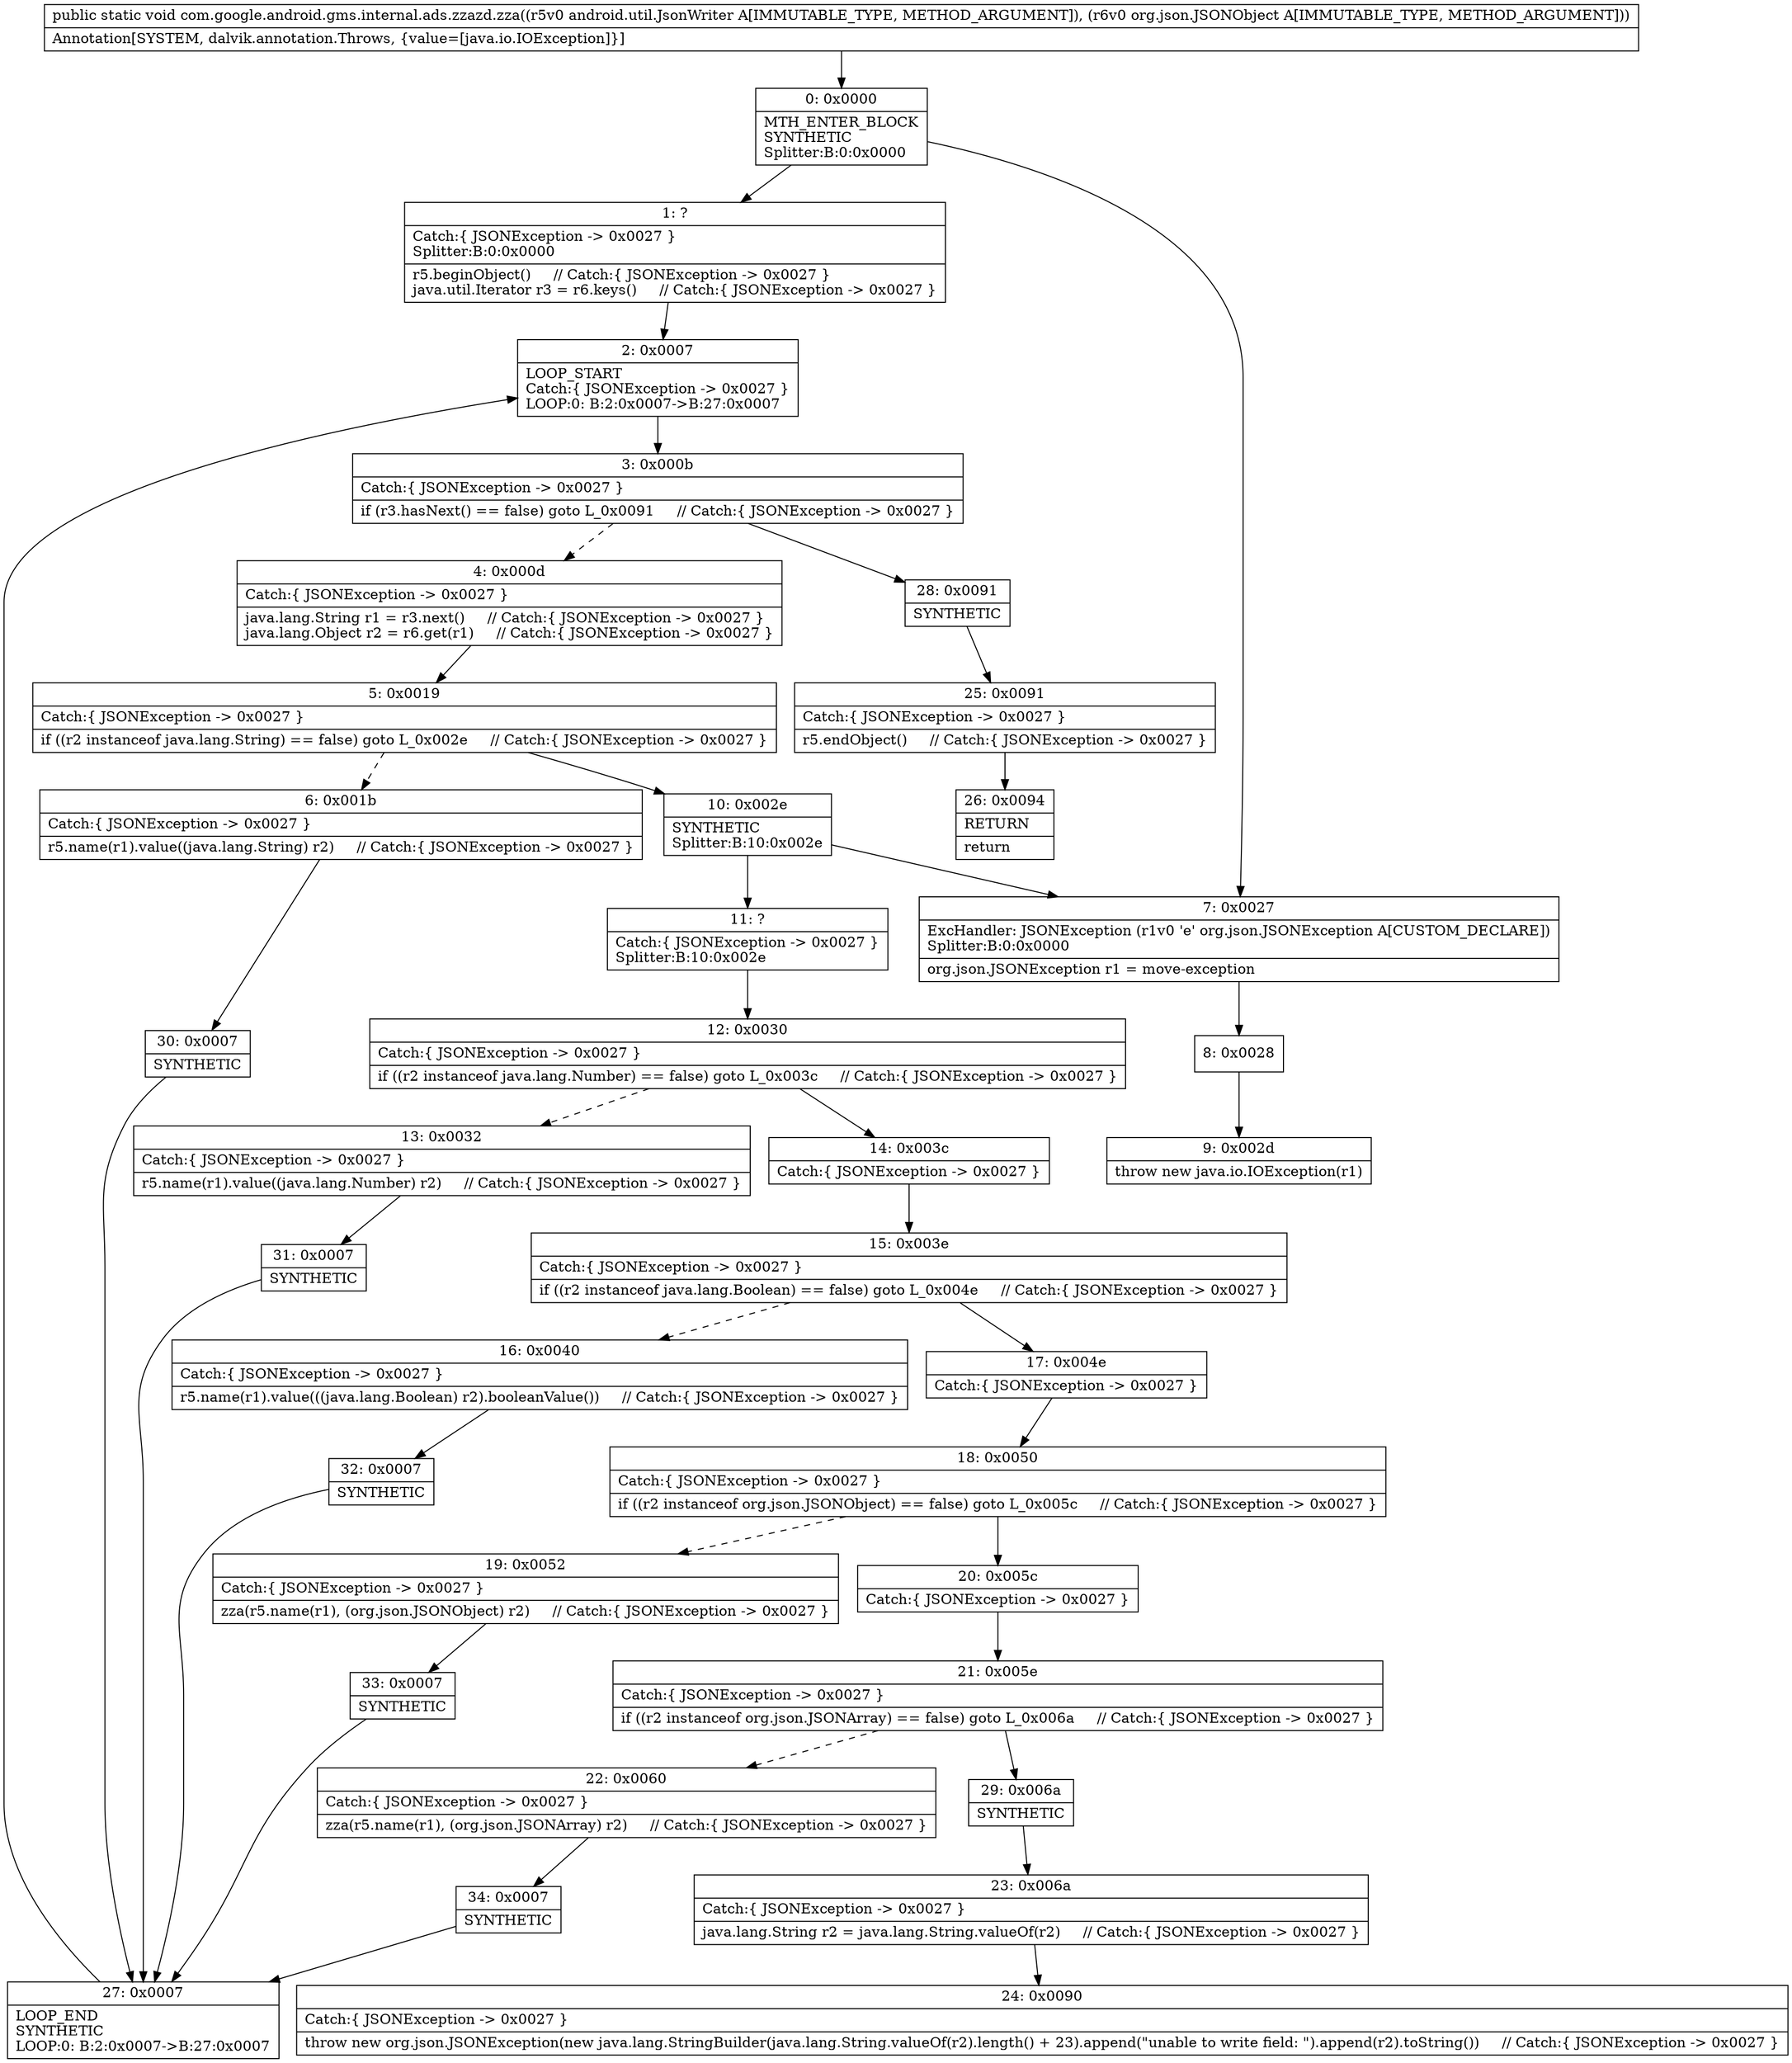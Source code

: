 digraph "CFG forcom.google.android.gms.internal.ads.zzazd.zza(Landroid\/util\/JsonWriter;Lorg\/json\/JSONObject;)V" {
Node_0 [shape=record,label="{0\:\ 0x0000|MTH_ENTER_BLOCK\lSYNTHETIC\lSplitter:B:0:0x0000\l}"];
Node_1 [shape=record,label="{1\:\ ?|Catch:\{ JSONException \-\> 0x0027 \}\lSplitter:B:0:0x0000\l|r5.beginObject()     \/\/ Catch:\{ JSONException \-\> 0x0027 \}\ljava.util.Iterator r3 = r6.keys()     \/\/ Catch:\{ JSONException \-\> 0x0027 \}\l}"];
Node_2 [shape=record,label="{2\:\ 0x0007|LOOP_START\lCatch:\{ JSONException \-\> 0x0027 \}\lLOOP:0: B:2:0x0007\-\>B:27:0x0007\l}"];
Node_3 [shape=record,label="{3\:\ 0x000b|Catch:\{ JSONException \-\> 0x0027 \}\l|if (r3.hasNext() == false) goto L_0x0091     \/\/ Catch:\{ JSONException \-\> 0x0027 \}\l}"];
Node_4 [shape=record,label="{4\:\ 0x000d|Catch:\{ JSONException \-\> 0x0027 \}\l|java.lang.String r1 = r3.next()     \/\/ Catch:\{ JSONException \-\> 0x0027 \}\ljava.lang.Object r2 = r6.get(r1)     \/\/ Catch:\{ JSONException \-\> 0x0027 \}\l}"];
Node_5 [shape=record,label="{5\:\ 0x0019|Catch:\{ JSONException \-\> 0x0027 \}\l|if ((r2 instanceof java.lang.String) == false) goto L_0x002e     \/\/ Catch:\{ JSONException \-\> 0x0027 \}\l}"];
Node_6 [shape=record,label="{6\:\ 0x001b|Catch:\{ JSONException \-\> 0x0027 \}\l|r5.name(r1).value((java.lang.String) r2)     \/\/ Catch:\{ JSONException \-\> 0x0027 \}\l}"];
Node_7 [shape=record,label="{7\:\ 0x0027|ExcHandler: JSONException (r1v0 'e' org.json.JSONException A[CUSTOM_DECLARE])\lSplitter:B:0:0x0000\l|org.json.JSONException r1 = move\-exception\l}"];
Node_8 [shape=record,label="{8\:\ 0x0028}"];
Node_9 [shape=record,label="{9\:\ 0x002d|throw new java.io.IOException(r1)\l}"];
Node_10 [shape=record,label="{10\:\ 0x002e|SYNTHETIC\lSplitter:B:10:0x002e\l}"];
Node_11 [shape=record,label="{11\:\ ?|Catch:\{ JSONException \-\> 0x0027 \}\lSplitter:B:10:0x002e\l}"];
Node_12 [shape=record,label="{12\:\ 0x0030|Catch:\{ JSONException \-\> 0x0027 \}\l|if ((r2 instanceof java.lang.Number) == false) goto L_0x003c     \/\/ Catch:\{ JSONException \-\> 0x0027 \}\l}"];
Node_13 [shape=record,label="{13\:\ 0x0032|Catch:\{ JSONException \-\> 0x0027 \}\l|r5.name(r1).value((java.lang.Number) r2)     \/\/ Catch:\{ JSONException \-\> 0x0027 \}\l}"];
Node_14 [shape=record,label="{14\:\ 0x003c|Catch:\{ JSONException \-\> 0x0027 \}\l}"];
Node_15 [shape=record,label="{15\:\ 0x003e|Catch:\{ JSONException \-\> 0x0027 \}\l|if ((r2 instanceof java.lang.Boolean) == false) goto L_0x004e     \/\/ Catch:\{ JSONException \-\> 0x0027 \}\l}"];
Node_16 [shape=record,label="{16\:\ 0x0040|Catch:\{ JSONException \-\> 0x0027 \}\l|r5.name(r1).value(((java.lang.Boolean) r2).booleanValue())     \/\/ Catch:\{ JSONException \-\> 0x0027 \}\l}"];
Node_17 [shape=record,label="{17\:\ 0x004e|Catch:\{ JSONException \-\> 0x0027 \}\l}"];
Node_18 [shape=record,label="{18\:\ 0x0050|Catch:\{ JSONException \-\> 0x0027 \}\l|if ((r2 instanceof org.json.JSONObject) == false) goto L_0x005c     \/\/ Catch:\{ JSONException \-\> 0x0027 \}\l}"];
Node_19 [shape=record,label="{19\:\ 0x0052|Catch:\{ JSONException \-\> 0x0027 \}\l|zza(r5.name(r1), (org.json.JSONObject) r2)     \/\/ Catch:\{ JSONException \-\> 0x0027 \}\l}"];
Node_20 [shape=record,label="{20\:\ 0x005c|Catch:\{ JSONException \-\> 0x0027 \}\l}"];
Node_21 [shape=record,label="{21\:\ 0x005e|Catch:\{ JSONException \-\> 0x0027 \}\l|if ((r2 instanceof org.json.JSONArray) == false) goto L_0x006a     \/\/ Catch:\{ JSONException \-\> 0x0027 \}\l}"];
Node_22 [shape=record,label="{22\:\ 0x0060|Catch:\{ JSONException \-\> 0x0027 \}\l|zza(r5.name(r1), (org.json.JSONArray) r2)     \/\/ Catch:\{ JSONException \-\> 0x0027 \}\l}"];
Node_23 [shape=record,label="{23\:\ 0x006a|Catch:\{ JSONException \-\> 0x0027 \}\l|java.lang.String r2 = java.lang.String.valueOf(r2)     \/\/ Catch:\{ JSONException \-\> 0x0027 \}\l}"];
Node_24 [shape=record,label="{24\:\ 0x0090|Catch:\{ JSONException \-\> 0x0027 \}\l|throw new org.json.JSONException(new java.lang.StringBuilder(java.lang.String.valueOf(r2).length() + 23).append(\"unable to write field: \").append(r2).toString())     \/\/ Catch:\{ JSONException \-\> 0x0027 \}\l}"];
Node_25 [shape=record,label="{25\:\ 0x0091|Catch:\{ JSONException \-\> 0x0027 \}\l|r5.endObject()     \/\/ Catch:\{ JSONException \-\> 0x0027 \}\l}"];
Node_26 [shape=record,label="{26\:\ 0x0094|RETURN\l|return\l}"];
Node_27 [shape=record,label="{27\:\ 0x0007|LOOP_END\lSYNTHETIC\lLOOP:0: B:2:0x0007\-\>B:27:0x0007\l}"];
Node_28 [shape=record,label="{28\:\ 0x0091|SYNTHETIC\l}"];
Node_29 [shape=record,label="{29\:\ 0x006a|SYNTHETIC\l}"];
Node_30 [shape=record,label="{30\:\ 0x0007|SYNTHETIC\l}"];
Node_31 [shape=record,label="{31\:\ 0x0007|SYNTHETIC\l}"];
Node_32 [shape=record,label="{32\:\ 0x0007|SYNTHETIC\l}"];
Node_33 [shape=record,label="{33\:\ 0x0007|SYNTHETIC\l}"];
Node_34 [shape=record,label="{34\:\ 0x0007|SYNTHETIC\l}"];
MethodNode[shape=record,label="{public static void com.google.android.gms.internal.ads.zzazd.zza((r5v0 android.util.JsonWriter A[IMMUTABLE_TYPE, METHOD_ARGUMENT]), (r6v0 org.json.JSONObject A[IMMUTABLE_TYPE, METHOD_ARGUMENT]))  | Annotation[SYSTEM, dalvik.annotation.Throws, \{value=[java.io.IOException]\}]\l}"];
MethodNode -> Node_0;
Node_0 -> Node_1;
Node_0 -> Node_7;
Node_1 -> Node_2;
Node_2 -> Node_3;
Node_3 -> Node_4[style=dashed];
Node_3 -> Node_28;
Node_4 -> Node_5;
Node_5 -> Node_6[style=dashed];
Node_5 -> Node_10;
Node_6 -> Node_30;
Node_7 -> Node_8;
Node_8 -> Node_9;
Node_10 -> Node_11;
Node_10 -> Node_7;
Node_11 -> Node_12;
Node_12 -> Node_13[style=dashed];
Node_12 -> Node_14;
Node_13 -> Node_31;
Node_14 -> Node_15;
Node_15 -> Node_16[style=dashed];
Node_15 -> Node_17;
Node_16 -> Node_32;
Node_17 -> Node_18;
Node_18 -> Node_19[style=dashed];
Node_18 -> Node_20;
Node_19 -> Node_33;
Node_20 -> Node_21;
Node_21 -> Node_22[style=dashed];
Node_21 -> Node_29;
Node_22 -> Node_34;
Node_23 -> Node_24;
Node_25 -> Node_26;
Node_27 -> Node_2;
Node_28 -> Node_25;
Node_29 -> Node_23;
Node_30 -> Node_27;
Node_31 -> Node_27;
Node_32 -> Node_27;
Node_33 -> Node_27;
Node_34 -> Node_27;
}

